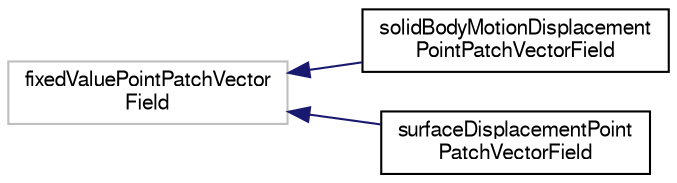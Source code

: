 digraph "Graphical Class Hierarchy"
{
  bgcolor="transparent";
  edge [fontname="FreeSans",fontsize="10",labelfontname="FreeSans",labelfontsize="10"];
  node [fontname="FreeSans",fontsize="10",shape=record];
  rankdir="LR";
  Node1 [label="fixedValuePointPatchVector\lField",height=0.2,width=0.4,color="grey75"];
  Node1 -> Node2 [dir="back",color="midnightblue",fontsize="10",style="solid",fontname="FreeSans"];
  Node2 [label="solidBodyMotionDisplacement\lPointPatchVectorField",height=0.2,width=0.4,color="black",URL="$a02296.html",tooltip="Enables the specification of a fixed value boundary condition using the solid body motion functions..."];
  Node1 -> Node3 [dir="back",color="midnightblue",fontsize="10",style="solid",fontname="FreeSans"];
  Node3 [label="surfaceDisplacementPoint\lPatchVectorField",height=0.2,width=0.4,color="black",URL="$a02408.html",tooltip="Displacement fixed by projection onto triSurface. Use in a displacementMotionSolver as a bc on the po..."];
}
